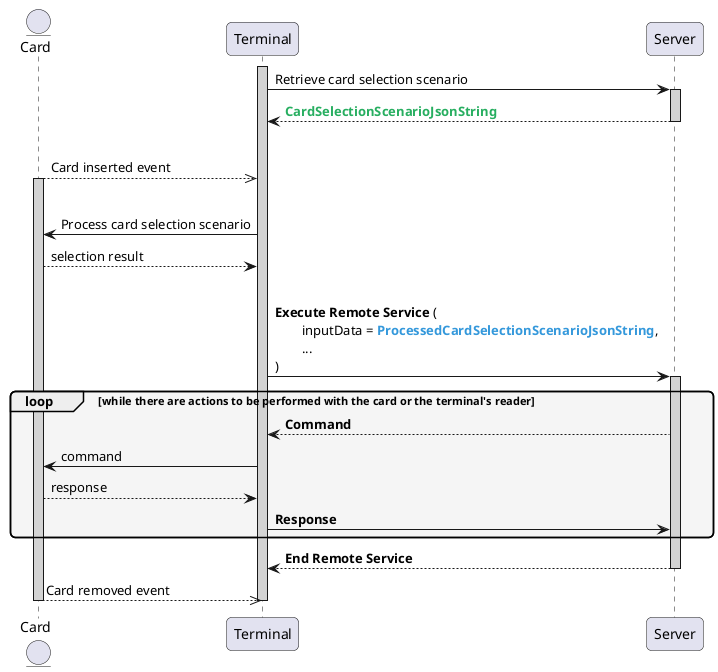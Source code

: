 @startuml

' == THEME ==

skinparam RoundCorner 10
'skinparam sequenceArrowThickness 2

' == CONTENT ==

entity "Card" as card
participant "Terminal" as client
participant "Server" as server

activate client #LightGrey
client -> server ++ #LightGrey : Retrieve card selection scenario
return <color:#27AE60>**CardSelectionScenarioJsonString**

|||

card -->> client #LightGrey : Card inserted event
activate card #LightGrey

|||

client -> card : Process card selection scenario
client <-- card : selection result

|||

client -> server ++ #LightGrey : **Execute Remote Service** (\n\tinputData = <color: #3498DB>**ProcessedCardSelectionScenarioJsonString**</color>,\n\t...\n)

loop #F5F5F5 while there are actions to be performed with the card or the terminal's reader
    client <-- server : **Command**
    card <- client : command
    card --> client : response
    client -> server : **Response**
end

client <-- server -- : **End Remote Service**

card -->> client -- : Card removed event
deactivate client
deactivate card

@enduml